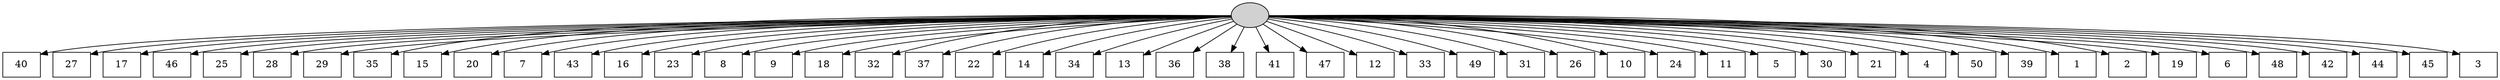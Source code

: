 digraph G {
0[style=filled, fillcolor=grey82, label=""];
1[shape=box,style=filled, fillcolor=white,label="40\n"];
2[shape=box,style=filled, fillcolor=white,label="27\n"];
3[shape=box,style=filled, fillcolor=white,label="17\n"];
4[shape=box,style=filled, fillcolor=white,label="46\n"];
5[shape=box,style=filled, fillcolor=white,label="25\n"];
6[shape=box,style=filled, fillcolor=white,label="28\n"];
7[shape=box,style=filled, fillcolor=white,label="29\n"];
8[shape=box,style=filled, fillcolor=white,label="35\n"];
9[shape=box,style=filled, fillcolor=white,label="15\n"];
10[shape=box,style=filled, fillcolor=white,label="20\n"];
11[shape=box,style=filled, fillcolor=white,label="7\n"];
12[shape=box,style=filled, fillcolor=white,label="43\n"];
13[shape=box,style=filled, fillcolor=white,label="16\n"];
14[shape=box,style=filled, fillcolor=white,label="23\n"];
15[shape=box,style=filled, fillcolor=white,label="8\n"];
16[shape=box,style=filled, fillcolor=white,label="9\n"];
17[shape=box,style=filled, fillcolor=white,label="18\n"];
18[shape=box,style=filled, fillcolor=white,label="32\n"];
19[shape=box,style=filled, fillcolor=white,label="37\n"];
20[shape=box,style=filled, fillcolor=white,label="22\n"];
21[shape=box,style=filled, fillcolor=white,label="14\n"];
22[shape=box,style=filled, fillcolor=white,label="34\n"];
23[shape=box,style=filled, fillcolor=white,label="13\n"];
24[shape=box,style=filled, fillcolor=white,label="36\n"];
25[shape=box,style=filled, fillcolor=white,label="38\n"];
26[shape=box,style=filled, fillcolor=white,label="41\n"];
27[shape=box,style=filled, fillcolor=white,label="47\n"];
28[shape=box,style=filled, fillcolor=white,label="12\n"];
29[shape=box,style=filled, fillcolor=white,label="33\n"];
30[shape=box,style=filled, fillcolor=white,label="49\n"];
31[shape=box,style=filled, fillcolor=white,label="31\n"];
32[shape=box,style=filled, fillcolor=white,label="26\n"];
33[shape=box,style=filled, fillcolor=white,label="10\n"];
34[shape=box,style=filled, fillcolor=white,label="24\n"];
35[shape=box,style=filled, fillcolor=white,label="11\n"];
36[shape=box,style=filled, fillcolor=white,label="5\n"];
37[shape=box,style=filled, fillcolor=white,label="30\n"];
38[shape=box,style=filled, fillcolor=white,label="21\n"];
39[shape=box,style=filled, fillcolor=white,label="4\n"];
40[shape=box,style=filled, fillcolor=white,label="50\n"];
41[shape=box,style=filled, fillcolor=white,label="39\n"];
42[shape=box,style=filled, fillcolor=white,label="1\n"];
43[shape=box,style=filled, fillcolor=white,label="2\n"];
44[shape=box,style=filled, fillcolor=white,label="19\n"];
45[shape=box,style=filled, fillcolor=white,label="6\n"];
46[shape=box,style=filled, fillcolor=white,label="48\n"];
47[shape=box,style=filled, fillcolor=white,label="42\n"];
48[shape=box,style=filled, fillcolor=white,label="44\n"];
49[shape=box,style=filled, fillcolor=white,label="45\n"];
50[shape=box,style=filled, fillcolor=white,label="3\n"];
0->1 ;
0->2 ;
0->3 ;
0->4 ;
0->5 ;
0->6 ;
0->7 ;
0->8 ;
0->9 ;
0->10 ;
0->11 ;
0->12 ;
0->13 ;
0->14 ;
0->15 ;
0->16 ;
0->17 ;
0->18 ;
0->19 ;
0->20 ;
0->21 ;
0->22 ;
0->23 ;
0->24 ;
0->25 ;
0->26 ;
0->27 ;
0->28 ;
0->29 ;
0->30 ;
0->31 ;
0->32 ;
0->33 ;
0->34 ;
0->35 ;
0->36 ;
0->37 ;
0->38 ;
0->39 ;
0->40 ;
0->41 ;
0->42 ;
0->43 ;
0->44 ;
0->45 ;
0->46 ;
0->47 ;
0->48 ;
0->49 ;
0->50 ;
}
